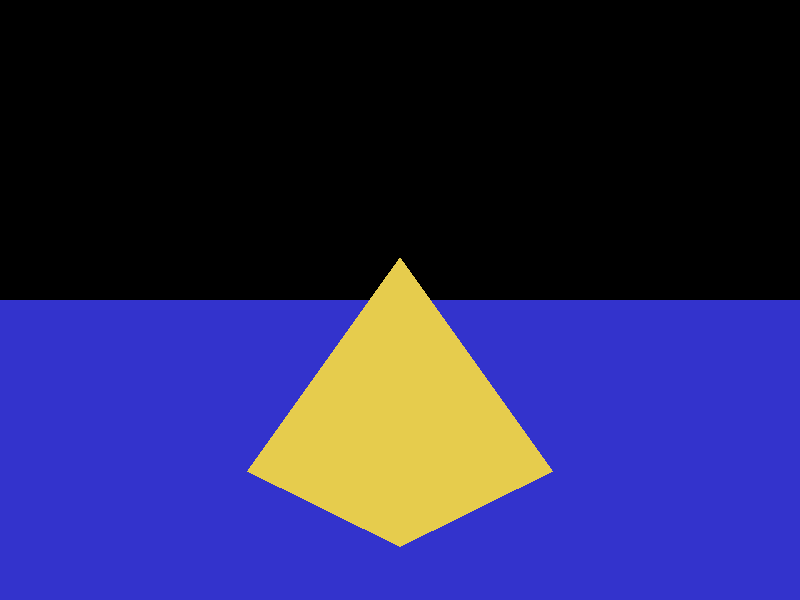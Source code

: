 // csc473, assignment 1 sample file (RIGHT HANDED)

camera {
  location  <0, 0, 14>
  up        <0,  1,  0>
  right     <1.33333, 0,  0>
  look_at   <0, 0, 0>
}


light_source {<-200, 200, -200> color rgb <1.5, 1.5, 1.5>}

triangle {
  <-.001,1, 0 >,
  <-.001, -6,6 >,
  <5,-6, 0 >
  pigment {color rgb <0.9, 0.8, 0.3>}
  finish {ambient 0.3 diffuse 0.4}
}

triangle {
  <0,1, 0 >,
  <-5, -6,0 >,
  <0,-6, 6 >
  pigment {color rgb <0.9, 0.8, 0.3>}
  finish {ambient 0.3 diffuse 0.4}
}


plane {<0, 1, 0>, -4
      pigment {color rgb <0.2, 0.2, 0.8>}
      finish {ambient 0.4 diffuse 0.8}
}


